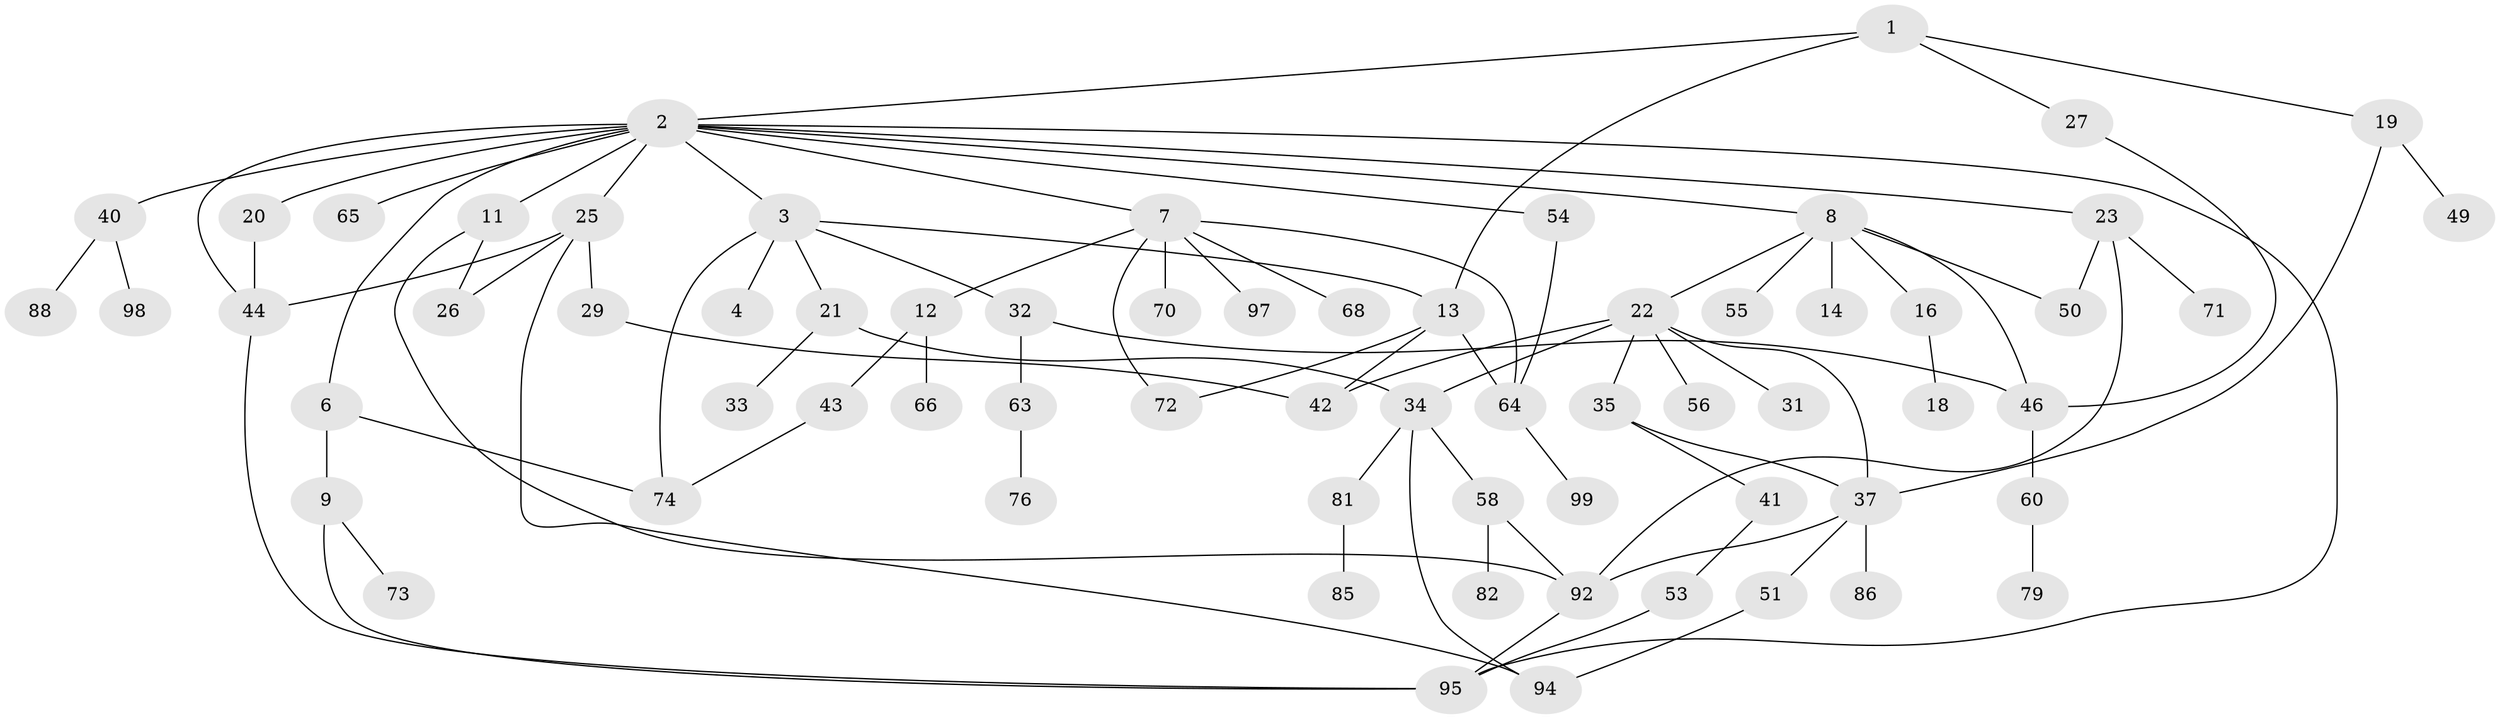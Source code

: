 // original degree distribution, {5: 0.04, 11: 0.01, 4: 0.12, 1: 0.29, 6: 0.03, 3: 0.22, 2: 0.29}
// Generated by graph-tools (version 1.1) at 2025/54/02/21/25 11:54:43]
// undirected, 67 vertices, 92 edges
graph export_dot {
graph [start="1"]
  node [color=gray90,style=filled];
  1 [super="+10"];
  2 [super="+5"];
  3 [super="+15"];
  4;
  6 [super="+48"];
  7 [super="+45"];
  8 [super="+83"];
  9;
  11 [super="+24"];
  12 [super="+52"];
  13 [super="+59"];
  14 [super="+77"];
  16 [super="+17"];
  18;
  19;
  20;
  21 [super="+67"];
  22 [super="+28"];
  23 [super="+38"];
  25 [super="+30"];
  26;
  27;
  29 [super="+91"];
  31 [super="+36"];
  32 [super="+75"];
  33 [super="+78"];
  34 [super="+69"];
  35 [super="+39"];
  37 [super="+47"];
  40 [super="+61"];
  41;
  42 [super="+62"];
  43;
  44 [super="+96"];
  46 [super="+57"];
  49 [super="+89"];
  50;
  51;
  53;
  54;
  55;
  56;
  58;
  60 [super="+80"];
  63;
  64 [super="+84"];
  65 [super="+90"];
  66;
  68;
  70;
  71;
  72;
  73;
  74 [super="+87"];
  76;
  79;
  81;
  82;
  85;
  86;
  88;
  92 [super="+93"];
  94;
  95 [super="+100"];
  97;
  98;
  99;
  1 -- 2;
  1 -- 13;
  1 -- 19;
  1 -- 27;
  2 -- 3;
  2 -- 7;
  2 -- 8;
  2 -- 11;
  2 -- 20;
  2 -- 25;
  2 -- 44;
  2 -- 65;
  2 -- 23;
  2 -- 54;
  2 -- 6;
  2 -- 40;
  2 -- 95;
  3 -- 4;
  3 -- 74;
  3 -- 32;
  3 -- 21;
  3 -- 13;
  6 -- 9;
  6 -- 74;
  7 -- 12;
  7 -- 70;
  7 -- 72;
  7 -- 97;
  7 -- 64;
  7 -- 68;
  8 -- 14;
  8 -- 16;
  8 -- 22;
  8 -- 55;
  8 -- 50;
  8 -- 46;
  9 -- 73;
  9 -- 95;
  11 -- 26;
  11 -- 92;
  12 -- 43;
  12 -- 66;
  13 -- 72;
  13 -- 64;
  13 -- 42;
  16 -- 18;
  19 -- 49;
  19 -- 37;
  20 -- 44;
  21 -- 33;
  21 -- 34;
  22 -- 31;
  22 -- 42;
  22 -- 56;
  22 -- 34;
  22 -- 35;
  22 -- 37;
  23 -- 92;
  23 -- 50;
  23 -- 71;
  25 -- 29;
  25 -- 26;
  25 -- 44;
  25 -- 94;
  27 -- 46;
  29 -- 42;
  32 -- 63;
  32 -- 46;
  34 -- 58;
  34 -- 94;
  34 -- 81;
  35 -- 41;
  35 -- 37;
  37 -- 51;
  37 -- 86;
  37 -- 92;
  40 -- 98;
  40 -- 88;
  41 -- 53;
  43 -- 74;
  44 -- 95;
  46 -- 60;
  51 -- 94;
  53 -- 95;
  54 -- 64;
  58 -- 82;
  58 -- 92;
  60 -- 79;
  63 -- 76;
  64 -- 99;
  81 -- 85;
  92 -- 95;
}
